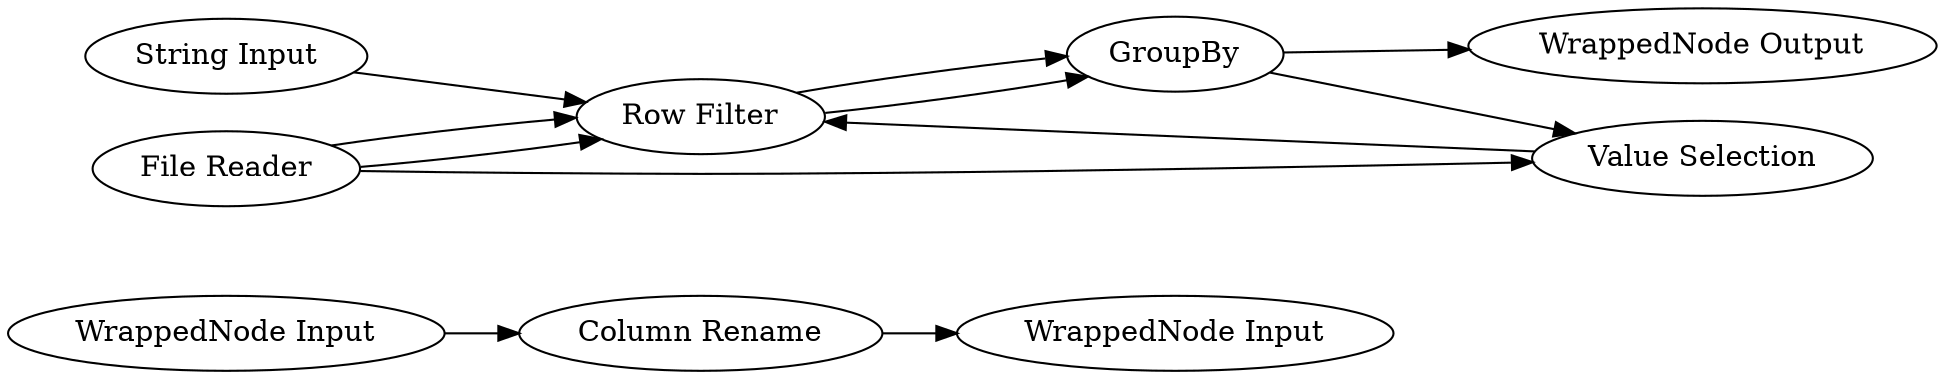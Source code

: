 digraph {
	9 [label="Column Rename"]
	11 [label="Constant Value Column"]
	1 [label="File Reader"]
	2 [label="Row Filter"]
	3 [label="String Input"]
	10 [label=GroupBy]
	11 [label="WrappedNode Input"]
	12 [label="WrappedNode Output"]
	1 [label="File Reader"]
	2 [label="Row Filter"]
	10 [label=GroupBy]
	12 [label="Value Selection"]
	13 [label="WrappedNode Input"]
	14 [label="WrappedNode Output"]
	1 -> 2
	2 -> 10
	3 -> 2
	10 -> 12
	1 -> 2
	1 -> 12
	2 -> 10
	10 -> 14
	12 -> 2
	9 -> 11
	13 -> 9
	rankdir=LR
}
